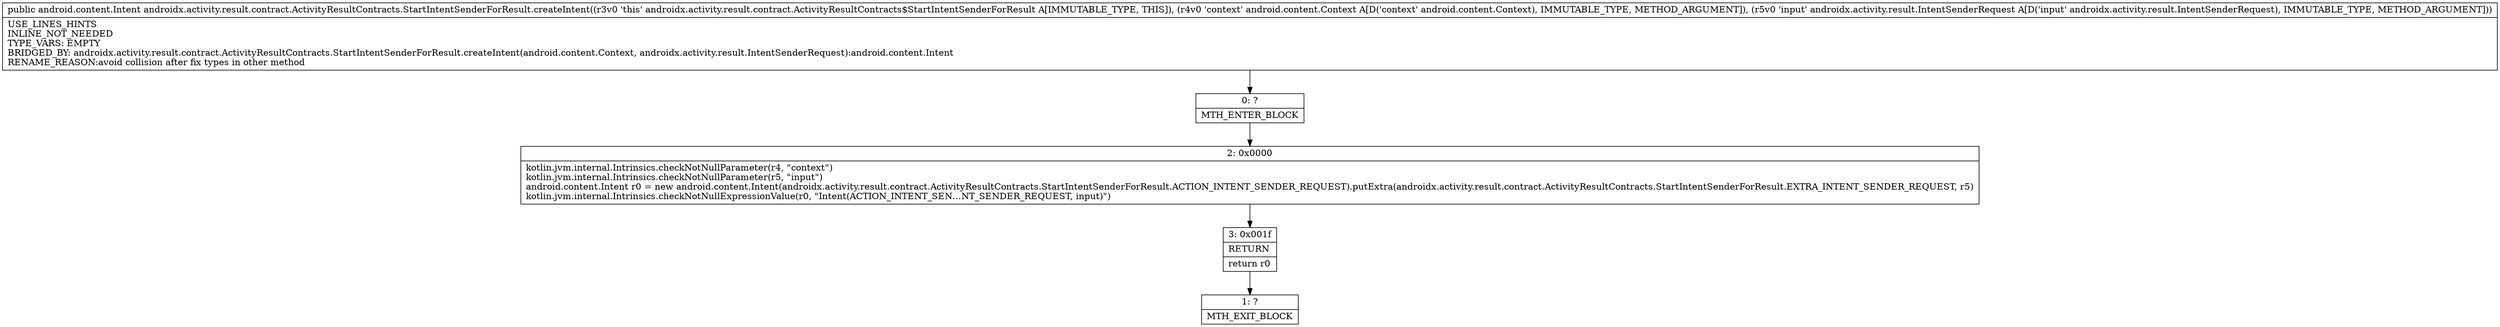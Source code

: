 digraph "CFG forandroidx.activity.result.contract.ActivityResultContracts.StartIntentSenderForResult.createIntent(Landroid\/content\/Context;Landroidx\/activity\/result\/IntentSenderRequest;)Landroid\/content\/Intent;" {
Node_0 [shape=record,label="{0\:\ ?|MTH_ENTER_BLOCK\l}"];
Node_2 [shape=record,label="{2\:\ 0x0000|kotlin.jvm.internal.Intrinsics.checkNotNullParameter(r4, \"context\")\lkotlin.jvm.internal.Intrinsics.checkNotNullParameter(r5, \"input\")\landroid.content.Intent r0 = new android.content.Intent(androidx.activity.result.contract.ActivityResultContracts.StartIntentSenderForResult.ACTION_INTENT_SENDER_REQUEST).putExtra(androidx.activity.result.contract.ActivityResultContracts.StartIntentSenderForResult.EXTRA_INTENT_SENDER_REQUEST, r5)\lkotlin.jvm.internal.Intrinsics.checkNotNullExpressionValue(r0, \"Intent(ACTION_INTENT_SEN…NT_SENDER_REQUEST, input)\")\l}"];
Node_3 [shape=record,label="{3\:\ 0x001f|RETURN\l|return r0\l}"];
Node_1 [shape=record,label="{1\:\ ?|MTH_EXIT_BLOCK\l}"];
MethodNode[shape=record,label="{public android.content.Intent androidx.activity.result.contract.ActivityResultContracts.StartIntentSenderForResult.createIntent((r3v0 'this' androidx.activity.result.contract.ActivityResultContracts$StartIntentSenderForResult A[IMMUTABLE_TYPE, THIS]), (r4v0 'context' android.content.Context A[D('context' android.content.Context), IMMUTABLE_TYPE, METHOD_ARGUMENT]), (r5v0 'input' androidx.activity.result.IntentSenderRequest A[D('input' androidx.activity.result.IntentSenderRequest), IMMUTABLE_TYPE, METHOD_ARGUMENT]))  | USE_LINES_HINTS\lINLINE_NOT_NEEDED\lTYPE_VARS: EMPTY\lBRIDGED_BY: androidx.activity.result.contract.ActivityResultContracts.StartIntentSenderForResult.createIntent(android.content.Context, androidx.activity.result.IntentSenderRequest):android.content.Intent\lRENAME_REASON:avoid collision after fix types in other method\l}"];
MethodNode -> Node_0;Node_0 -> Node_2;
Node_2 -> Node_3;
Node_3 -> Node_1;
}

